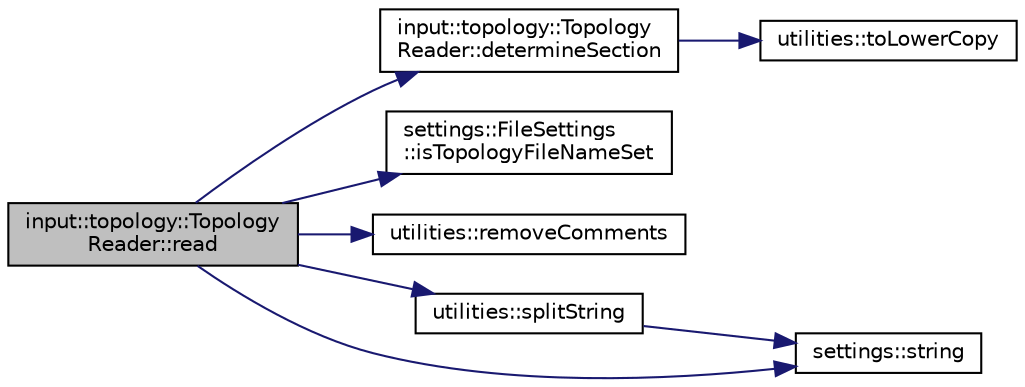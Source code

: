 digraph "input::topology::TopologyReader::read"
{
 // LATEX_PDF_SIZE
  edge [fontname="Helvetica",fontsize="10",labelfontname="Helvetica",labelfontsize="10"];
  node [fontname="Helvetica",fontsize="10",shape=record];
  rankdir="LR";
  Node1 [label="input::topology::Topology\lReader::read",height=0.2,width=0.4,color="black", fillcolor="grey75", style="filled", fontcolor="black",tooltip="reads topology file"];
  Node1 -> Node2 [color="midnightblue",fontsize="10",style="solid",fontname="Helvetica"];
  Node2 [label="input::topology::Topology\lReader::determineSection",height=0.2,width=0.4,color="black", fillcolor="white", style="filled",URL="$classinput_1_1topology_1_1TopologyReader.html#a851dcd1fd6b332c1eb3888896d0e0dbc",tooltip="determines which section of the topology file the header line belongs to"];
  Node2 -> Node3 [color="midnightblue",fontsize="10",style="solid",fontname="Helvetica"];
  Node3 [label="utilities::toLowerCopy",height=0.2,width=0.4,color="black", fillcolor="white", style="filled",URL="$namespaceutilities.html#a00b80743096ddd313ba418b9a7730698",tooltip="returns a copy of a string all lower case"];
  Node1 -> Node4 [color="midnightblue",fontsize="10",style="solid",fontname="Helvetica"];
  Node4 [label="settings::FileSettings\l::isTopologyFileNameSet",height=0.2,width=0.4,color="black", fillcolor="white", style="filled",URL="$classsettings_1_1FileSettings.html#a5d75f7493ae2f94b205f4bd55d95146f",tooltip=" "];
  Node1 -> Node5 [color="midnightblue",fontsize="10",style="solid",fontname="Helvetica"];
  Node5 [label="utilities::removeComments",height=0.2,width=0.4,color="black", fillcolor="white", style="filled",URL="$namespaceutilities.html#abbd684a64c3b01b9a51b4fb24c072d8c",tooltip="Removes comments from a line."];
  Node1 -> Node6 [color="midnightblue",fontsize="10",style="solid",fontname="Helvetica"];
  Node6 [label="utilities::splitString",height=0.2,width=0.4,color="black", fillcolor="white", style="filled",URL="$namespaceutilities.html#ab4b979e912d61a56489383f2757613b0",tooltip="Splits a string into a vector of strings at every whitespace."];
  Node6 -> Node7 [color="midnightblue",fontsize="10",style="solid",fontname="Helvetica"];
  Node7 [label="settings::string",height=0.2,width=0.4,color="black", fillcolor="white", style="filled",URL="$namespacesettings.html#a25810432631a237804b3241be4305787",tooltip="return string of manostatType"];
  Node1 -> Node7 [color="midnightblue",fontsize="10",style="solid",fontname="Helvetica"];
}
